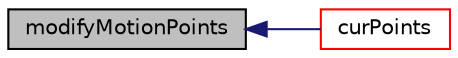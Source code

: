 digraph "modifyMotionPoints"
{
  bgcolor="transparent";
  edge [fontname="Helvetica",fontsize="10",labelfontname="Helvetica",labelfontsize="10"];
  node [fontname="Helvetica",fontsize="10",shape=record];
  rankdir="LR";
  Node1 [label="modifyMotionPoints",height=0.2,width=0.4,color="black", fillcolor="grey75", style="filled", fontcolor="black"];
  Node1 -> Node2 [dir="back",color="midnightblue",fontsize="10",style="solid",fontname="Helvetica"];
  Node2 [label="curPoints",height=0.2,width=0.4,color="red",URL="$a01565.html#a897bb9550f17845c9ab361582659cbee",tooltip="Get the current points (oldPoints+scale*displacement) "];
}
